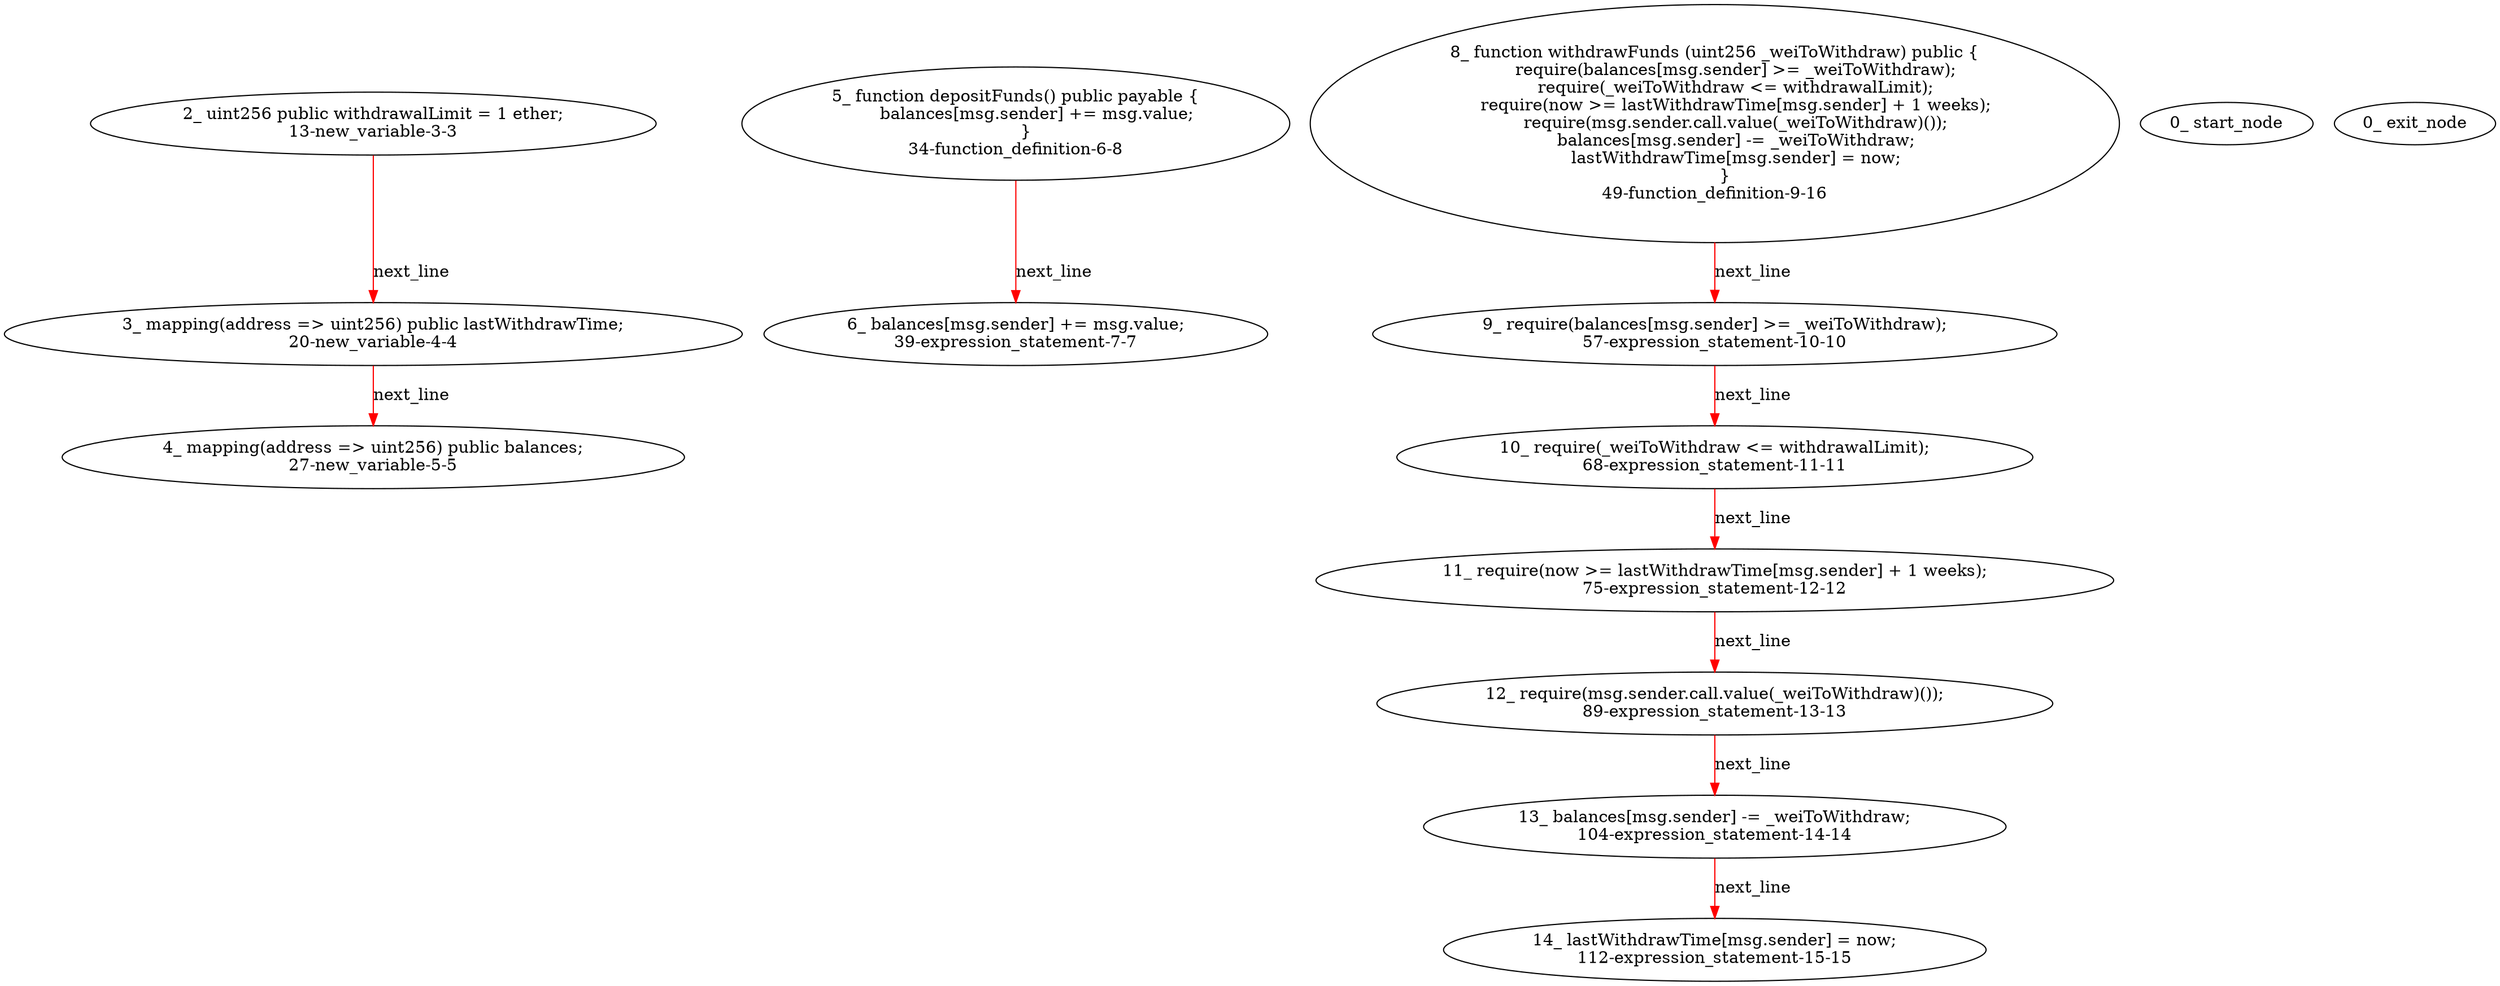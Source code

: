 digraph  {
13 [label="2_ uint256 public withdrawalLimit = 1 ether;\n13-new_variable-3-3", method="", type_label=new_variable];
20 [label="3_ mapping(address => uint256) public lastWithdrawTime;\n20-new_variable-4-4", method="", type_label=new_variable];
27 [label="4_ mapping(address => uint256) public balances;\n27-new_variable-5-5", method="", type_label=new_variable];
34 [label="5_ function depositFunds() public payable {\n        balances[msg.sender] += msg.value;\n    }\n34-function_definition-6-8", method="depositFunds()", type_label=function_definition];
39 [label="6_ balances[msg.sender] += msg.value;\n39-expression_statement-7-7", method="depositFunds()", type_label=expression_statement];
49 [label="8_ function withdrawFunds (uint256 _weiToWithdraw) public {\n        require(balances[msg.sender] >= _weiToWithdraw);\n        require(_weiToWithdraw <= withdrawalLimit);\n        require(now >= lastWithdrawTime[msg.sender] + 1 weeks);\n        require(msg.sender.call.value(_weiToWithdraw)());\n        balances[msg.sender] -= _weiToWithdraw;\n        lastWithdrawTime[msg.sender] = now;\n    }\n49-function_definition-9-16", method="withdrawFunds(uint256 _weiToWithdraw)", type_label=function_definition];
57 [label="9_ require(balances[msg.sender] >= _weiToWithdraw);\n57-expression_statement-10-10", method="withdrawFunds(uint256 _weiToWithdraw)", type_label=expression_statement];
68 [label="10_ require(_weiToWithdraw <= withdrawalLimit);\n68-expression_statement-11-11", method="withdrawFunds(uint256 _weiToWithdraw)", type_label=expression_statement];
75 [label="11_ require(now >= lastWithdrawTime[msg.sender] + 1 weeks);\n75-expression_statement-12-12", method="withdrawFunds(uint256 _weiToWithdraw)", type_label=expression_statement];
89 [label="12_ require(msg.sender.call.value(_weiToWithdraw)());\n89-expression_statement-13-13", method="withdrawFunds(uint256 _weiToWithdraw)", type_label=expression_statement];
104 [label="13_ balances[msg.sender] -= _weiToWithdraw;\n104-expression_statement-14-14", method="withdrawFunds(uint256 _weiToWithdraw)", type_label=expression_statement];
112 [label="14_ lastWithdrawTime[msg.sender] = now;\n112-expression_statement-15-15", method="withdrawFunds(uint256 _weiToWithdraw)", type_label=expression_statement];
1 [label="0_ start_node", method="", type_label=start];
2 [label="0_ exit_node", method="", type_label=exit];
13 -> 20  [color=red, controlflow_type=next_line, edge_type=CFG_edge, key=0, label=next_line];
20 -> 27  [color=red, controlflow_type=next_line, edge_type=CFG_edge, key=0, label=next_line];
34 -> 39  [color=red, controlflow_type=next_line, edge_type=CFG_edge, key=0, label=next_line];
49 -> 57  [color=red, controlflow_type=next_line, edge_type=CFG_edge, key=0, label=next_line];
57 -> 68  [color=red, controlflow_type=next_line, edge_type=CFG_edge, key=0, label=next_line];
68 -> 75  [color=red, controlflow_type=next_line, edge_type=CFG_edge, key=0, label=next_line];
75 -> 89  [color=red, controlflow_type=next_line, edge_type=CFG_edge, key=0, label=next_line];
89 -> 104  [color=red, controlflow_type=next_line, edge_type=CFG_edge, key=0, label=next_line];
104 -> 112  [color=red, controlflow_type=next_line, edge_type=CFG_edge, key=0, label=next_line];
}

